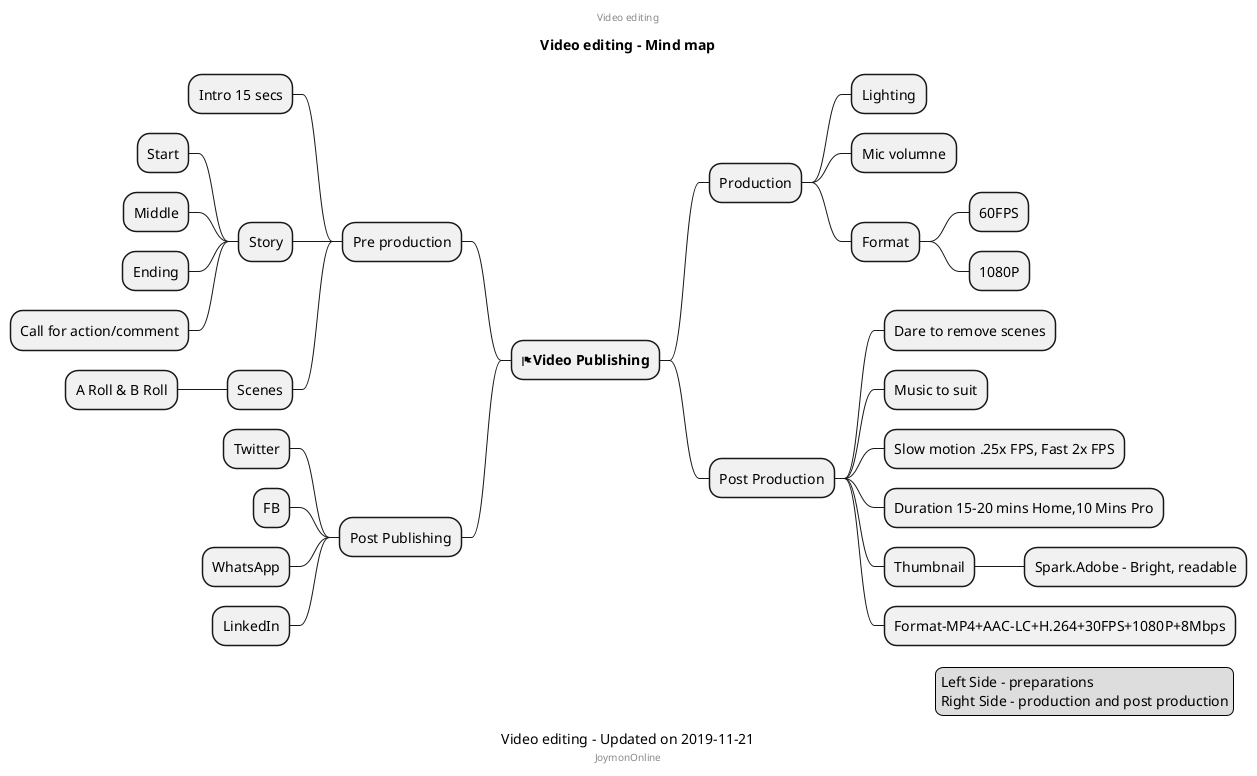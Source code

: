 @startmindmap
caption Video editing - Updated on 2019-11-21
title Video editing - Mind map
center header
Video editing
endheader

* <&flag><b>Video Publishing</b>
** Production
*** Lighting
*** Mic volumne
*** Format
**** 60FPS
**** 1080P
** Post Production
*** Dare to remove scenes
*** Music to suit
*** Slow motion .25x FPS, Fast 2x FPS
*** Duration 15-20 mins Home,10 Mins Pro
*** Thumbnail
**** Spark.Adobe - Bright, readable
*** Format-MP4+AAC-LC+H.264+30FPS+1080P+8Mbps

left side
** Pre production
*** Intro 15 secs
*** Story
**** Start
**** Middle
**** Ending
****  Call for action/comment
*** Scenes
**** A Roll & B Roll
** Post Publishing
*** Twitter
*** FB
*** WhatsApp
*** LinkedIn

center footer JoymonOnline

legend right
  Left Side - preparations
  Right Side - production and post production
endlegend
@endmindmap